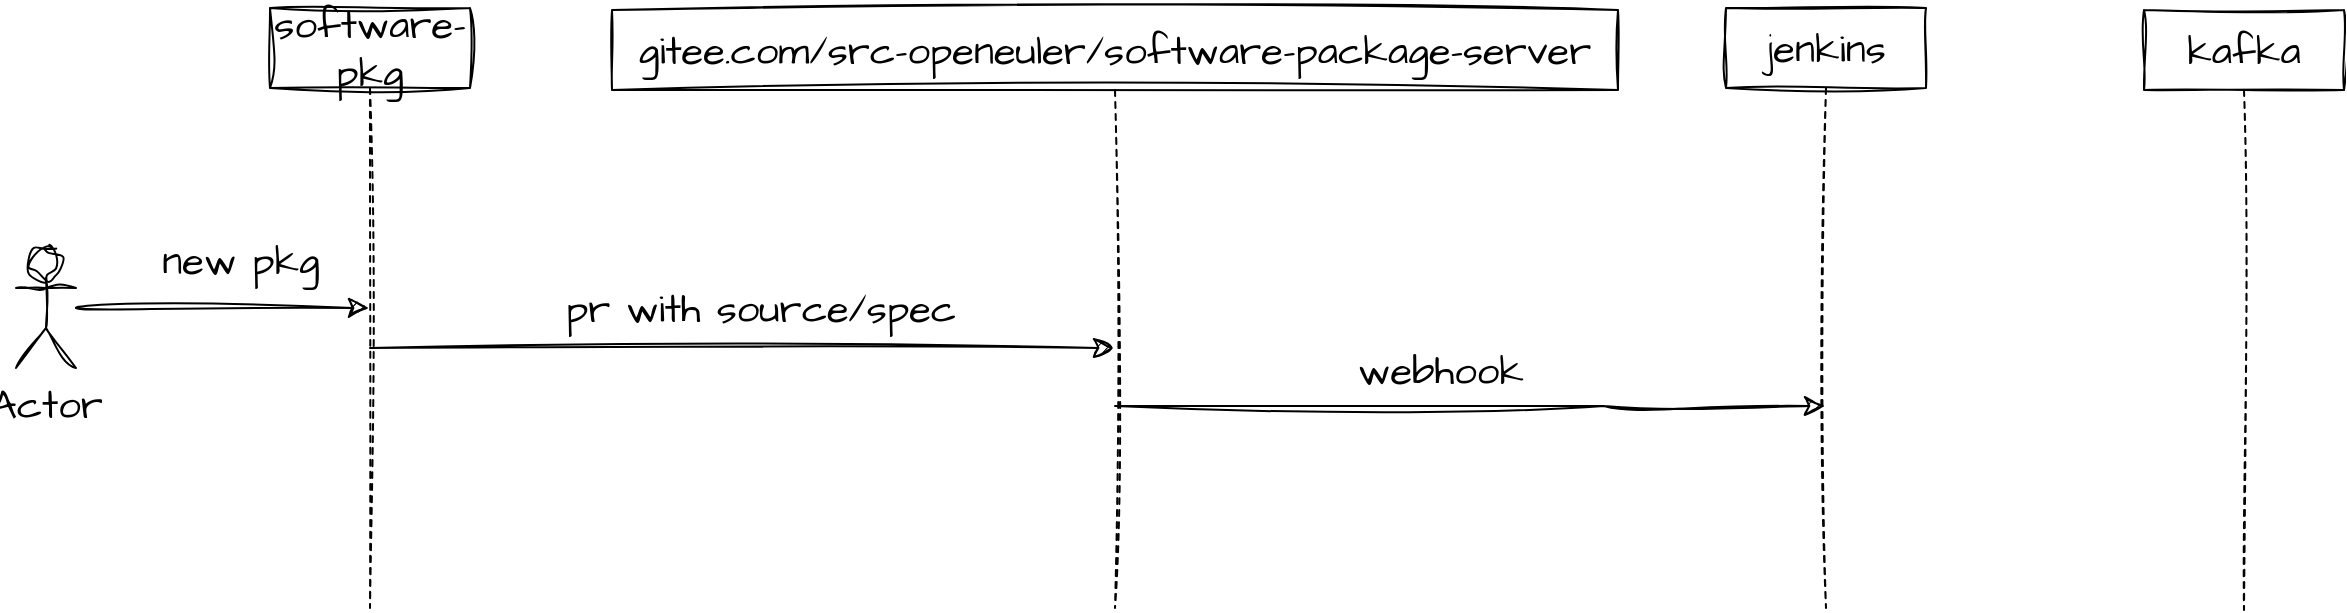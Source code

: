 <mxfile version="22.0.4" type="github">
  <diagram name="第 1 页" id="nX0OA5Yrxu2GbDCR7jsl">
    <mxGraphModel dx="2866" dy="1561" grid="0" gridSize="10" guides="1" tooltips="1" connect="1" arrows="1" fold="1" page="0" pageScale="1" pageWidth="827" pageHeight="1169" math="0" shadow="0">
      <root>
        <mxCell id="0" />
        <mxCell id="1" parent="0" />
        <mxCell id="My8W65zsZmGNKxrqSNCy-5" style="edgeStyle=none;curved=1;rounded=0;sketch=1;hachureGap=4;jiggle=2;curveFitting=1;orthogonalLoop=1;jettySize=auto;html=1;fontFamily=Architects Daughter;fontSource=https%3A%2F%2Ffonts.googleapis.com%2Fcss%3Ffamily%3DArchitects%2BDaughter;fontSize=16;startSize=8;endSize=8;" edge="1" parent="1" source="My8W65zsZmGNKxrqSNCy-1" target="My8W65zsZmGNKxrqSNCy-3">
          <mxGeometry relative="1" as="geometry" />
        </mxCell>
        <mxCell id="My8W65zsZmGNKxrqSNCy-1" value="Actor" style="shape=umlActor;verticalLabelPosition=bottom;verticalAlign=top;html=1;outlineConnect=0;sketch=1;hachureGap=4;jiggle=2;curveFitting=1;fontFamily=Architects Daughter;fontSource=https%3A%2F%2Ffonts.googleapis.com%2Fcss%3Ffamily%3DArchitects%2BDaughter;fontSize=20;" vertex="1" parent="1">
          <mxGeometry x="-551" y="-6" width="30" height="60" as="geometry" />
        </mxCell>
        <mxCell id="My8W65zsZmGNKxrqSNCy-7" style="edgeStyle=none;curved=0;rounded=0;sketch=1;hachureGap=4;jiggle=2;curveFitting=1;orthogonalLoop=1;jettySize=auto;html=1;fontFamily=Architects Daughter;fontSource=https%3A%2F%2Ffonts.googleapis.com%2Fcss%3Ffamily%3DArchitects%2BDaughter;fontSize=16;startSize=8;endSize=8;" edge="1" parent="1" target="My8W65zsZmGNKxrqSNCy-4">
          <mxGeometry relative="1" as="geometry">
            <mxPoint x="-374" y="44" as="sourcePoint" />
            <mxPoint x="-203" y="44" as="targetPoint" />
          </mxGeometry>
        </mxCell>
        <mxCell id="My8W65zsZmGNKxrqSNCy-3" value="software-pkg" style="shape=umlLifeline;perimeter=lifelinePerimeter;whiteSpace=wrap;html=1;container=1;dropTarget=0;collapsible=0;recursiveResize=0;outlineConnect=0;portConstraint=eastwest;newEdgeStyle={&quot;curved&quot;:0,&quot;rounded&quot;:0};sketch=1;hachureGap=4;jiggle=2;curveFitting=1;fontFamily=Architects Daughter;fontSource=https%3A%2F%2Ffonts.googleapis.com%2Fcss%3Ffamily%3DArchitects%2BDaughter;fontSize=20;" vertex="1" parent="1">
          <mxGeometry x="-424" y="-126" width="100" height="300" as="geometry" />
        </mxCell>
        <mxCell id="My8W65zsZmGNKxrqSNCy-14" style="edgeStyle=none;curved=0;rounded=0;sketch=1;hachureGap=4;jiggle=2;curveFitting=1;orthogonalLoop=1;jettySize=auto;html=1;fontFamily=Architects Daughter;fontSource=https%3A%2F%2Ffonts.googleapis.com%2Fcss%3Ffamily%3DArchitects%2BDaughter;fontSize=16;startSize=8;endSize=8;" edge="1" parent="1" source="My8W65zsZmGNKxrqSNCy-4" target="My8W65zsZmGNKxrqSNCy-11">
          <mxGeometry relative="1" as="geometry">
            <Array as="points">
              <mxPoint x="243" y="73" />
            </Array>
          </mxGeometry>
        </mxCell>
        <mxCell id="My8W65zsZmGNKxrqSNCy-4" value="gitee.com/src-openeuler/software-package-server" style="shape=umlLifeline;perimeter=lifelinePerimeter;whiteSpace=wrap;html=1;container=1;dropTarget=0;collapsible=0;recursiveResize=0;outlineConnect=0;portConstraint=eastwest;newEdgeStyle={&quot;curved&quot;:0,&quot;rounded&quot;:0};sketch=1;hachureGap=4;jiggle=2;curveFitting=1;fontFamily=Architects Daughter;fontSource=https%3A%2F%2Ffonts.googleapis.com%2Fcss%3Ffamily%3DArchitects%2BDaughter;fontSize=20;" vertex="1" parent="1">
          <mxGeometry x="-253" y="-125" width="503" height="299" as="geometry" />
        </mxCell>
        <mxCell id="My8W65zsZmGNKxrqSNCy-6" value="new pkg" style="text;html=1;align=center;verticalAlign=middle;resizable=0;points=[];autosize=1;strokeColor=none;fillColor=none;fontSize=20;fontFamily=Architects Daughter;" vertex="1" parent="1">
          <mxGeometry x="-488" y="-18" width="97" height="36" as="geometry" />
        </mxCell>
        <mxCell id="My8W65zsZmGNKxrqSNCy-8" value="pr with source/spec" style="text;html=1;align=center;verticalAlign=middle;resizable=0;points=[];autosize=1;strokeColor=none;fillColor=none;fontSize=20;fontFamily=Architects Daughter;" vertex="1" parent="1">
          <mxGeometry x="-286" y="6" width="213" height="36" as="geometry" />
        </mxCell>
        <mxCell id="My8W65zsZmGNKxrqSNCy-11" value="jenkins" style="shape=umlLifeline;perimeter=lifelinePerimeter;whiteSpace=wrap;html=1;container=1;dropTarget=0;collapsible=0;recursiveResize=0;outlineConnect=0;portConstraint=eastwest;newEdgeStyle={&quot;curved&quot;:0,&quot;rounded&quot;:0};sketch=1;hachureGap=4;jiggle=2;curveFitting=1;fontFamily=Architects Daughter;fontSource=https%3A%2F%2Ffonts.googleapis.com%2Fcss%3Ffamily%3DArchitects%2BDaughter;fontSize=20;" vertex="1" parent="1">
          <mxGeometry x="304" y="-126" width="100" height="300" as="geometry" />
        </mxCell>
        <mxCell id="My8W65zsZmGNKxrqSNCy-15" value="webhook" style="text;html=1;align=center;verticalAlign=middle;resizable=0;points=[];autosize=1;strokeColor=none;fillColor=none;fontSize=20;fontFamily=Architects Daughter;" vertex="1" parent="1">
          <mxGeometry x="110" y="37" width="101" height="36" as="geometry" />
        </mxCell>
        <mxCell id="My8W65zsZmGNKxrqSNCy-17" value="kafka" style="shape=umlLifeline;perimeter=lifelinePerimeter;whiteSpace=wrap;html=1;container=1;dropTarget=0;collapsible=0;recursiveResize=0;outlineConnect=0;portConstraint=eastwest;newEdgeStyle={&quot;curved&quot;:0,&quot;rounded&quot;:0};sketch=1;hachureGap=4;jiggle=2;curveFitting=1;fontFamily=Architects Daughter;fontSource=https%3A%2F%2Ffonts.googleapis.com%2Fcss%3Ffamily%3DArchitects%2BDaughter;fontSize=20;" vertex="1" parent="1">
          <mxGeometry x="513" y="-125" width="100" height="300" as="geometry" />
        </mxCell>
      </root>
    </mxGraphModel>
  </diagram>
</mxfile>
